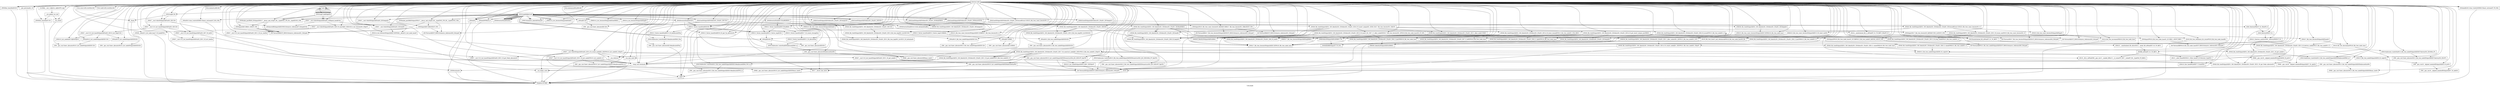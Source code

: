 digraph "Call graph" {
	label="Call graph";

	Node0x2290030 [shape=record,label="{external node}"];
	Node0x2290030 -> Node0x22fd900;
	Node0x2290030 -> Node0x2276fb0;
	Node0x2290030 -> Node0x2276fb0;
	Node0x2290030 -> Node0x226bee0;
	Node0x2290030 -> Node0x2276ee0;
	Node0x2290030 -> Node0x2277960;
	Node0x2290030 -> Node0x2278030;
	Node0x2290030 -> Node0x227a320;
	Node0x2290030 -> Node0x2284870;
	Node0x2290030 -> Node0x2284d70;
	Node0x2290030 -> Node0x2278410;
	Node0x2290030 -> Node0x22787f0;
	Node0x2290030 -> Node0x2285390;
	Node0x2290030 -> Node0x2289d00;
	Node0x2290030 -> Node0x2289d00;
	Node0x2290030 -> Node0x22aae30;
	Node0x2290030 -> Node0x2288740;
	Node0x2290030 -> Node0x2288e00;
	Node0x2290030 -> Node0x2285780;
	Node0x2290030 -> Node0x2287150;
	Node0x2290030 -> Node0x227eca0;
	Node0x2290030 -> Node0x228b2a0;
	Node0x2290030 -> Node0x22a9700;
	Node0x2290030 -> Node0x228bdf0;
	Node0x2290030 -> Node0x228e4e0;
	Node0x2290030 -> Node0x228d9d0;
	Node0x2290030 -> Node0x228b960;
	Node0x2290030 -> Node0x2278cf0;
	Node0x2290030 -> Node0x2278570;
	Node0x2290030 -> Node0x228fe60;
	Node0x2290030 -> Node0x2280730;
	Node0x2290030 -> Node0x2291310;
	Node0x2290030 -> Node0x2293aa0;
	Node0x2290030 -> Node0x2293110;
	Node0x2290030 -> Node0x22f4a20;
	Node0x2290030 -> Node0x22943c0;
	Node0x2290030 -> Node0x2295a00;
	Node0x2290030 -> Node0x22964a0;
	Node0x2290030 -> Node0x2296610;
	Node0x2290030 -> Node0x2297200;
	Node0x2290030 -> Node0x2297be0;
	Node0x2290030 -> Node0x229b8e0;
	Node0x2290030 -> Node0x2299bc0;
	Node0x2290030 -> Node0x229f240;
	Node0x2290030 -> Node0x22a0010;
	Node0x2290030 -> Node0x229f060;
	Node0x2290030 -> Node0x229bff0;
	Node0x2290030 -> Node0x22a36e0;
	Node0x2290030 -> Node0x229ab60;
	Node0x2290030 -> Node0x22c3790;
	Node0x2290030 -> Node0x225fcf0;
	Node0x2290030 -> Node0x2291230;
	Node0x2290030 -> Node0x2292510;
	Node0x2290030 -> Node0x2278ab0;
	Node0x2290030 -> Node0x2279600;
	Node0x2290030 -> Node0x2279050;
	Node0x2290030 -> Node0x2291d90;
	Node0x2290030 -> Node0x227c400;
	Node0x2290030 -> Node0x227c7f0;
	Node0x2290030 -> Node0x227d540;
	Node0x2290030 -> Node0x229e290;
	Node0x2290030 -> Node0x225fd70;
	Node0x2290030 -> Node0x227ed80;
	Node0x2290030 -> Node0x227f5f0;
	Node0x2290030 -> Node0x227fb80;
	Node0x2290030 -> Node0x227ff90;
	Node0x2290030 -> Node0x22a5ae0;
	Node0x2290030 -> Node0x229d870;
	Node0x2290030 -> Node0x2281c50;
	Node0x2290030 -> Node0x2282ef0;
	Node0x2290030 -> Node0x2283710;
	Node0x2290030 -> Node0x22832a0;
	Node0x2290030 -> Node0x2283b10;
	Node0x2290030 -> Node0x22b9160;
	Node0x2290030 -> Node0x22b9160;
	Node0x2290030 -> Node0x22a7380;
	Node0x2290030 -> Node0x2284100;
	Node0x2290030 -> Node0x22a4eb0;
	Node0x2290030 -> Node0x22bdee0;
	Node0x2290030 -> Node0x22bea70;
	Node0x2290030 -> Node0x22c1e00;
	Node0x2290030 -> Node0x22c14a0;
	Node0x2290030 -> Node0x22c29a0;
	Node0x2290030 -> Node0x22c9280;
	Node0x2290030 -> Node0x22a5e10;
	Node0x2290030 -> Node0x22a7ce0;
	Node0x2290030 -> Node0x2293670;
	Node0x2290030 -> Node0x22a85d0;
	Node0x2290030 -> Node0x22cbe10;
	Node0x2290030 -> Node0x22c4b30;
	Node0x2290030 -> Node0x22c4110;
	Node0x2290030 -> Node0x22cf7f0;
	Node0x2290030 -> Node0x22d2e60;
	Node0x2290030 -> Node0x22c8080;
	Node0x2290030 -> Node0x22d3720;
	Node0x2290030 -> Node0x22c9cb0;
	Node0x2290030 -> Node0x22d4fe0;
	Node0x2290030 -> Node0x22ac2c0;
	Node0x2290030 -> Node0x22e8a60;
	Node0x2290030 -> Node0x22ba720;
	Node0x2290030 -> Node0x22ca500;
	Node0x2290030 -> Node0x22cb070;
	Node0x2290030 -> Node0x22ccb70;
	Node0x2290030 -> Node0x22ce130;
	Node0x2290030 -> Node0x22cd320;
	Node0x2290030 -> Node0x22cd6b0;
	Node0x2290030 -> Node0x22c51f0;
	Node0x2290030 -> Node0x22cefc0;
	Node0x2290030 -> Node0x22d97c0;
	Node0x2290030 -> Node0x22ad220;
	Node0x2290030 -> Node0x22ac810;
	Node0x2290030 -> Node0x22d8780;
	Node0x2290030 -> Node0x22d5df0;
	Node0x2290030 -> Node0x22d5f30;
	Node0x2290030 -> Node0x22db610;
	Node0x2290030 -> Node0x22e0880;
	Node0x2290030 -> Node0x22e0cd0;
	Node0x2290030 -> Node0x22e2f10;
	Node0x2290030 -> Node0x22e5430;
	Node0x2290030 -> Node0x22e6650;
	Node0x2290030 -> Node0x22e5dc0;
	Node0x2290030 -> Node0x22e7130;
	Node0x2290030 -> Node0x22e7bc0;
	Node0x2290030 -> Node0x22eab10;
	Node0x2290030 -> Node0x22e9750;
	Node0x2290030 -> Node0x22ebd10;
	Node0x2290030 -> Node0x22ecc10;
	Node0x2290030 -> Node0x22ec6a0;
	Node0x2290030 -> Node0x22ecea0;
	Node0x2290030 -> Node0x22efb60;
	Node0x2290030 -> Node0x22f2520;
	Node0x2290030 -> Node0x22f12b0;
	Node0x2290030 -> Node0x22b73d0;
	Node0x2290030 -> Node0x22f8720;
	Node0x2290030 -> Node0x22f7750;
	Node0x2290030 -> Node0x22f2b20;
	Node0x2290030 -> Node0x22f3960;
	Node0x2290030 -> Node0x22f4c20;
	Node0x2290030 -> Node0x22f5b40;
	Node0x2290030 -> Node0x22edad0;
	Node0x2290030 -> Node0x22ef170;
	Node0x2290030 -> Node0x22e3080;
	Node0x2290030 -> Node0x22db6c0;
	Node0x2290030 -> Node0x2278e10;
	Node0x2290030 -> Node0x22f5020;
	Node0x2290030 -> Node0x22b2a40;
	Node0x2290030 -> Node0x2273450;
	Node0x2290030 -> Node0x2277310;
	Node0x2290030 -> Node0x22fa9b0;
	Node0x2290030 -> Node0x22ff7d0;
	Node0x2290030 -> Node0x22ff800;
	Node0x2290030 -> Node0x227a560;
	Node0x2290030 -> Node0x2286790;
	Node0x2290030 -> Node0x227e270;
	Node0x2290030 -> Node0x22907b0;
	Node0x2290030 -> Node0x2285fa0;
	Node0x2290030 -> Node0x22ef880;
	Node0x2290030 -> Node0x22f0160;
	Node0x2290030 -> Node0x22ac920;
	Node0x2290030 -> Node0x22b61a0;
	Node0x2290030 -> Node0x22e1f90;
	Node0x2290030 -> Node0x22ada70;
	Node0x2290030 -> Node0x22ae7f0;
	Node0x2290030 -> Node0x22af6b0;
	Node0x2290030 -> Node0x22b10c0;
	Node0x2290030 -> Node0x228a070;
	Node0x2290030 -> Node0x22b37b0;
	Node0x2290030 -> Node0x228b400;
	Node0x2290030 -> Node0x2295720;
	Node0x2290030 -> Node0x22d77d0;
	Node0x2290030 -> Node0x22951c0;
	Node0x2290030 -> Node0x229a8f0;
	Node0x2290030 -> Node0x229ce40;
	Node0x2290030 -> Node0x229c550;
	Node0x2290030 -> Node0x229e140;
	Node0x2290030 -> Node0x22b3120;
	Node0x2290030 -> Node0x22b6980;
	Node0x2290030 -> Node0x22e8ec0;
	Node0x2290030 -> Node0x22a4b30;
	Node0x2290030 -> Node0x22bb840;
	Node0x2290030 -> Node0x22e9230;
	Node0x2290030 -> Node0x22d8870;
	Node0x2290030 -> Node0x22baa40;
	Node0x2290030 -> Node0x22e8580;
	Node0x2290030 -> Node0x22ea8f0;
	Node0x2290030 -> Node0x22ae220;
	Node0x22f4a20 [shape=record,label="{_ZNSt8__detail15_List_node_base7_M_hookEPS0_}"];
	Node0x22f4a20 -> Node0x2297980;
	Node0x22ae220 [shape=record,label="{_GLOBAL__sub_I_dijkstra_adjlistSTL.cpp}"];
	Node0x22ae220 -> Node0x228f930;
	Node0x228f930 [shape=record,label="{__cxx_global_var_init}"];
	Node0x228f930 -> Node0x22fd900;
	Node0x228f930 -> Node0x226bee0;
	Node0x22fd900 [shape=record,label="{_ZNSt8ios_base4InitC1Ev}"];
	Node0x22fd900 -> Node0x2297980;
	Node0x2276fb0 [shape=record,label="{_ZNSt8ios_base4InitD1Ev}"];
	Node0x2276fb0 -> Node0x2297980;
	Node0x226bee0 [shape=record,label="{__cxa_atexit}"];
	Node0x226bee0 -> Node0x2297980;
	Node0x2276ee0 [shape=record,label="{main}"];
	Node0x2276ee0 -> Node0x2277960;
	Node0x2276ee0 -> Node0x2278030;
	Node0x2276ee0 -> Node0x2278030;
	Node0x2276ee0 -> Node0x2278030;
	Node0x2276ee0 -> Node0x2278030;
	Node0x2276ee0 -> Node0x2278030;
	Node0x2276ee0 -> Node0x2278030;
	Node0x2276ee0 -> Node0x2278030;
	Node0x2276ee0 -> Node0x2278030;
	Node0x2276ee0 -> Node0x2278030;
	Node0x2276ee0 -> Node0x2278030;
	Node0x2276ee0 -> Node0x2278030;
	Node0x2276ee0 -> Node0x2278030;
	Node0x2276ee0 -> Node0x2278030;
	Node0x2276ee0 -> Node0x2278030;
	Node0x2276ee0 -> Node0x227a320;
	Node0x2277960 [shape=record,label="{_ZN5GraphC2Ei}"];
	Node0x2277960 -> Node0x2278410;
	Node0x2277960 -> Node0x22787f0;
	Node0x2278030 [shape=record,label="{_ZN5Graph7addEdgeEiii}"];
	Node0x2278030 -> Node0x2278570;
	Node0x2278030 -> Node0x2278cf0;
	Node0x2278030 -> Node0x2278570;
	Node0x2278030 -> Node0x2278cf0;
	Node0x227a320 [shape=record,label="{_ZN5Graph8dijkstraEi}"];
	Node0x227a320 -> Node0x2278ab0;
	Node0x227a320 -> Node0x2279600;
	Node0x227a320 -> Node0x2279050;
	Node0x227a320 -> Node0x2291d90;
	Node0x227a320 -> Node0x227c400;
	Node0x227a320 -> Node0x227c7f0;
	Node0x227a320 -> Node0x229e290;
	Node0x227a320 -> Node0x227d540;
	Node0x227a320 -> Node0x225fd70;
	Node0x227a320 -> Node0x227ed80;
	Node0x227a320 -> Node0x227f5f0;
	Node0x227a320 -> Node0x227ed80;
	Node0x227a320 -> Node0x227fb80;
	Node0x227a320 -> Node0x227ff90;
	Node0x227a320 -> Node0x2280730;
	Node0x227a320 -> Node0x22a5ae0;
	Node0x227a320 -> Node0x229d870;
	Node0x227a320 -> Node0x229d870;
	Node0x227a320 -> Node0x227c7f0;
	Node0x227a320 -> Node0x227c7f0;
	Node0x227a320 -> Node0x227c7f0;
	Node0x227a320 -> Node0x2279600;
	Node0x227a320 -> Node0x227c7f0;
	Node0x227a320 -> Node0x2278570;
	Node0x227a320 -> Node0x2281c50;
	Node0x227a320 -> Node0x227fb80;
	Node0x227a320 -> Node0x227c400;
	Node0x227a320 -> Node0x22a7380;
	Node0x227a320 -> Node0x227c7f0;
	Node0x227a320 -> Node0x227c7f0;
	Node0x227a320 -> Node0x227c7f0;
	Node0x227a320 -> Node0x2278570;
	Node0x227a320 -> Node0x227d540;
	Node0x227a320 -> Node0x2282ef0;
	Node0x227a320 -> Node0x22832a0;
	Node0x227a320 -> Node0x2283710;
	Node0x227a320 -> Node0x227c7f0;
	Node0x227a320 -> Node0x22832a0;
	Node0x227a320 -> Node0x2283b10;
	Node0x227a320 -> Node0x22a7380;
	Node0x227a320 -> Node0x2284100;
	Node0x227a320 -> Node0x2284100;
	Node0x2284870 [shape=record,label="{llvm.umul.with.overflow.i64}"];
	Node0x2284d70 [shape=record,label="{llvm.uadd.with.overflow.i64}"];
	Node0x2278410 [shape=record,label="{_Znam}"];
	Node0x2278410 -> Node0x2297980;
	Node0x22787f0 [shape=record,label="{_ZNSt7__cxx114listISt4pairIiiESaIS2_EEC2Ev}"];
	Node0x22787f0 -> Node0x2285390;
	Node0x22787f0 -> Node0x22aae30;
	Node0x2278570 [shape=record,label="{_ZSt9make_pairIRiS0_ESt4pairINSt17__decay_and_stripIT_E6__typeENS2_IT0_E6__typeEEOS3_OS6_}"];
	Node0x2278570 -> Node0x2291230;
	Node0x2278570 -> Node0x2291230;
	Node0x2278570 -> Node0x2292510;
	Node0x2278cf0 [shape=record,label="{_ZNSt7__cxx114listISt4pairIiiESaIS2_EE9push_backEOS2_}"];
	Node0x2278cf0 -> Node0x2280730;
	Node0x2278cf0 -> Node0x2291310;
	Node0x2278cf0 -> Node0x228fe60;
	Node0x2289d00 [shape=record,label="{__gxx_personality_v0}"];
	Node0x2289d00 -> Node0x2297980;
	Node0x2291230 [shape=record,label="{_ZSt7forwardIRiEOT_RNSt16remove_referenceIS1_E4typeE}"];
	Node0x2292510 [shape=record,label="{_ZNSt4pairIiiEC2IRiS2_vEEOT_OT0_}"];
	Node0x2292510 -> Node0x2291230;
	Node0x2292510 -> Node0x2291230;
	Node0x2278ab0 [shape=record,label="{_ZNSt3setISt4pairIiiESt4lessIS1_ESaIS1_EEC2Ev}"];
	Node0x2278ab0 -> Node0x22a4eb0;
	Node0x2278ab0 -> Node0x22aae30;
	Node0x2279600 [shape=record,label="{_ZNSt14numeric_limitsIiE3maxEv}"];
	Node0x2279050 [shape=record,label="{_ZNSaIiEC2Ev}"];
	Node0x2279050 -> Node0x22a5e10;
	Node0x2291d90 [shape=record,label="{_ZNSt6vectorIiSaIiEEC2EmRKiRKS0_}"];
	Node0x2291d90 -> Node0x22a7ce0;
	Node0x2291d90 -> Node0x2293670;
	Node0x2291d90 -> Node0x22a85d0;
	Node0x2287150 [shape=record,label="{_ZNSt7__cxx1110_List_baseISt4pairIiiESaIS2_EE7_M_initEv}"];
	Node0x2287150 -> Node0x228b960;
	Node0x2287150 -> Node0x22aae30;
	Node0x227c400 [shape=record,label="{_ZNSaIiED2Ev}"];
	Node0x227c400 -> Node0x22ac2c0;
	Node0x227c7f0 [shape=record,label="{_ZNSt6vectorIiSaIiEEixEm}"];
	Node0x229e290 [shape=record,label="{_ZSt9make_pairIiRiESt4pairINSt17__decay_and_stripIT_E6__typeENS2_IT0_E6__typeEEOS3_OS6_}"];
	Node0x229e290 -> Node0x22ada70;
	Node0x229e290 -> Node0x2291230;
	Node0x229e290 -> Node0x22ae7f0;
	Node0x227d540 [shape=record,label="{_ZNSt3setISt4pairIiiESt4lessIS1_ESaIS1_EE6insertEOS1_}"];
	Node0x227d540 -> Node0x2291310;
	Node0x227d540 -> Node0x22ad220;
	Node0x227d540 -> Node0x22ac810;
	Node0x225fd70 [shape=record,label="{_ZNKSt3setISt4pairIiiESt4lessIS1_ESaIS1_EE5emptyEv}"];
	Node0x225fd70 -> Node0x22af6b0;
	Node0x227ed80 [shape=record,label="{_ZNKSt3setISt4pairIiiESt4lessIS1_ESaIS1_EE5beginEv}"];
	Node0x227ed80 -> Node0x22b10c0;
	Node0x227f5f0 [shape=record,label="{_ZNKSt23_Rb_tree_const_iteratorISt4pairIiiEEdeEv}"];
	Node0x227f5f0 -> Node0x22b73d0;
	Node0x227f5f0 -> Node0x22aae30;
	Node0x22a36e0 [shape=record,label="{llvm.memcpy.p0i8.p0i8.i64}"];
	Node0x227fb80 [shape=record,label="{_ZNSt3setISt4pairIiiESt4lessIS1_ESaIS1_EE5eraseB5cxx11ESt23_Rb_tree_const_iteratorIS1_E}"];
	Node0x227fb80 -> Node0x22b37b0;
	Node0x227fb80 -> Node0x22b61a0;
	Node0x227ff90 [shape=record,label="{_ZNSt7__cxx114listISt4pairIiiESaIS2_EE5beginEv}"];
	Node0x227ff90 -> Node0x225fcf0;
	Node0x2280730 [shape=record,label="{_ZNSt7__cxx114listISt4pairIiiESaIS2_EE3endEv}"];
	Node0x2280730 -> Node0x225fcf0;
	Node0x22a5ae0 [shape=record,label="{_ZNKSt14_List_iteratorISt4pairIiiEEneERKS2_}"];
	Node0x229d870 [shape=record,label="{_ZNKSt14_List_iteratorISt4pairIiiEEdeEv}"];
	Node0x2281c50 [shape=record,label="{_ZNSt3setISt4pairIiiESt4lessIS1_ESaIS1_EE4findERKS1_}"];
	Node0x2281c50 -> Node0x22b6980;
	Node0x2281c50 -> Node0x22b61a0;
	Node0x22a7380 [shape=record,label="{_ZNSt6vectorIiSaIiEED2Ev}"];
	Node0x22a7380 -> Node0x22ba720;
	Node0x22a7380 -> Node0x22bb840;
	Node0x22a7380 -> Node0x22a85d0;
	Node0x22a7380 -> Node0x22a85d0;
	Node0x22a7380 -> Node0x22aae30;
	Node0x2285390 [shape=record,label="{_ZNSt7__cxx1110_List_baseISt4pairIiiESaIS2_EEC2Ev}"];
	Node0x2285390 -> Node0x2285780;
	Node0x2285390 -> Node0x2287150;
	Node0x2282ef0 [shape=record,label="{_ZNSt14_List_iteratorISt4pairIiiEEppEv}"];
	Node0x22832a0 [shape=record,label="{_ZNSolsEi}"];
	Node0x22832a0 -> Node0x2297980;
	Node0x2283710 [shape=record,label="{_ZStlsISt11char_traitsIcEERSt13basic_ostreamIcT_ES5_PKc}"];
	Node0x2283710 -> Node0x2297980;
	Node0x22b9160 [shape=record,label="{_ZSt4endlIcSt11char_traitsIcEERSt13basic_ostreamIT_T0_ES6_}"];
	Node0x22b9160 -> Node0x2297980;
	Node0x2283b10 [shape=record,label="{_ZNSolsEPFRSoS_E}"];
	Node0x2283b10 -> Node0x2297980;
	Node0x2284100 [shape=record,label="{_ZNSt3setISt4pairIiiESt4lessIS1_ESaIS1_EED2Ev}"];
	Node0x2284100 -> Node0x22baa40;
	Node0x22aae30 [shape=record,label="{__clang_call_terminate}"];
	Node0x22aae30 -> Node0x2288740;
	Node0x22aae30 -> Node0x2288e00;
	Node0x2285780 [shape=record,label="{_ZNSt7__cxx1110_List_baseISt4pairIiiESaIS2_EE10_List_implC2Ev}"];
	Node0x2285780 -> Node0x227eca0;
	Node0x2285780 -> Node0x228b2a0;
	Node0x2285780 -> Node0x22a9700;
	Node0x2288740 [shape=record,label="{__cxa_begin_catch}"];
	Node0x2288740 -> Node0x2297980;
	Node0x2288e00 [shape=record,label="{_ZSt9terminatev}"];
	Node0x2288e00 -> Node0x2297980;
	Node0x227eca0 [shape=record,label="{_ZNSaISt10_List_nodeISt4pairIiiEEEC2Ev}"];
	Node0x227eca0 -> Node0x228bdf0;
	Node0x228b2a0 [shape=record,label="{_ZNSt10_List_nodeImEC2IJEEEDpOT_}"];
	Node0x22a9700 [shape=record,label="{_ZNSaISt10_List_nodeISt4pairIiiEEED2Ev}"];
	Node0x22a9700 -> Node0x228d9d0;
	Node0x228b960 [shape=record,label="{_ZNSt7__cxx1110_List_baseISt4pairIiiESaIS2_EE11_M_set_sizeEm}"];
	Node0x228bdf0 [shape=record,label="{_ZN9__gnu_cxx13new_allocatorISt10_List_nodeISt4pairIiiEEEC2Ev}"];
	Node0x228e4e0 [shape=record,label="{llvm.memset.p0i8.i64}"];
	Node0x228d9d0 [shape=record,label="{_ZN9__gnu_cxx13new_allocatorISt10_List_nodeISt4pairIiiEEED2Ev}"];
	Node0x2291310 [shape=record,label="{_ZSt4moveIRSt4pairIiiEEONSt16remove_referenceIT_E4typeEOS4_}"];
	Node0x228fe60 [shape=record,label="{_ZNSt7__cxx114listISt4pairIiiESaIS2_EE9_M_insertIJS2_EEEvSt14_List_iteratorIS2_EDpOT_}"];
	Node0x228fe60 -> Node0x2293110;
	Node0x228fe60 -> Node0x2293aa0;
	Node0x228fe60 -> Node0x22f4a20;
	Node0x228fe60 -> Node0x22943c0;
	Node0x22efb60 [shape=record,label="{_ZStltIiiEbRKSt4pairIT_T0_ES5_}"];
	Node0x22f12b0 [shape=record,label="{_ZNSt8_Rb_treeISt4pairIiiES1_St9_IdentityIS1_ESt4lessIS1_ESaIS1_EE8_S_valueEPKSt13_Rb_tree_nodeIS1_E}"];
	Node0x22f12b0 -> Node0x22b73d0;
	Node0x22f2520 [shape=record,label="{_ZNKSt9_IdentityISt4pairIiiEEclERKS1_}"];
	Node0x22bb840 [shape=record,label="{_ZSt8_DestroyIPiiEvT_S1_RSaIT0_E}"];
	Node0x22bb840 -> Node0x22e9230;
	Node0x2293110 [shape=record,label="{_ZSt7forwardISt4pairIiiEEOT_RNSt16remove_referenceIS2_E4typeE}"];
	Node0x2293aa0 [shape=record,label="{_ZNSt7__cxx114listISt4pairIiiESaIS2_EE14_M_create_nodeIJS2_EEEPSt10_List_nodeIS2_EDpOT_}"];
	Node0x2293aa0 -> Node0x2295a00;
	Node0x2293aa0 -> Node0x22964a0;
	Node0x2293aa0 -> Node0x2293110;
	Node0x2293aa0 -> Node0x2296610;
	Node0x2293aa0 -> Node0x2288740;
	Node0x2293aa0 -> Node0x2297200;
	Node0x2293aa0 -> Node0x2297be0;
	Node0x2293aa0 -> Node0x229b8e0;
	Node0x2293aa0 -> Node0x22aae30;
	Node0x22ac920 [shape=record,label="{_ZSt7forwardIRSt17_Rb_tree_iteratorISt4pairIiiEEEOT_RNSt16remove_referenceIS5_E4typeE}"];
	Node0x22943c0 [shape=record,label="{_ZNSt7__cxx1110_List_baseISt4pairIiiESaIS2_EE11_M_inc_sizeEm}"];
	Node0x225fcf0 [shape=record,label="{_ZNSt14_List_iteratorISt4pairIiiEEC2EPNSt8__detail15_List_node_baseE}"];
	Node0x2295a00 [shape=record,label="{_ZNSt7__cxx1110_List_baseISt4pairIiiESaIS2_EE11_M_get_nodeEv}"];
	Node0x2295a00 -> Node0x2299bc0;
	Node0x22964a0 [shape=record,label="{_ZNSt7__cxx1110_List_baseISt4pairIiiESaIS2_EE21_M_get_Node_allocatorEv}"];
	Node0x2296610 [shape=record,label="{_ZN9__gnu_cxx13new_allocatorISt10_List_nodeISt4pairIiiEEE9constructIS4_JS3_EEEvPT_DpOT0_}"];
	Node0x2296610 -> Node0x2293110;
	Node0x2296610 -> Node0x229bff0;
	Node0x2297200 [shape=record,label="{_ZNSt7__cxx1110_List_baseISt4pairIiiESaIS2_EE11_M_put_nodeEPSt10_List_nodeIS2_E}"];
	Node0x2297200 -> Node0x229ab60;
	Node0x2297200 -> Node0x22aae30;
	Node0x2297be0 [shape=record,label="{__cxa_rethrow}"];
	Node0x2297be0 -> Node0x2297980;
	Node0x229b8e0 [shape=record,label="{__cxa_end_catch}"];
	Node0x229b8e0 -> Node0x2297980;
	Node0x2299bc0 [shape=record,label="{_ZN9__gnu_cxx13new_allocatorISt10_List_nodeISt4pairIiiEEE8allocateEmPKv}"];
	Node0x2299bc0 -> Node0x229f240;
	Node0x2299bc0 -> Node0x22a0010;
	Node0x2299bc0 -> Node0x229f060;
	Node0x229bff0 [shape=record,label="{_ZNSt10_List_nodeISt4pairIiiEEC2IJS1_EEEDpOT_}"];
	Node0x229bff0 -> Node0x2293110;
	Node0x229ab60 [shape=record,label="{_ZN9__gnu_cxx13new_allocatorISt10_List_nodeISt4pairIiiEEE10deallocateEPS4_m}"];
	Node0x229ab60 -> Node0x22c3790;
	Node0x229f240 [shape=record,label="{_ZNK9__gnu_cxx13new_allocatorISt10_List_nodeISt4pairIiiEEE8max_sizeEv}"];
	Node0x22a0010 [shape=record,label="{_ZSt17__throw_bad_allocv}"];
	Node0x22a0010 -> Node0x2297980;
	Node0x229f060 [shape=record,label="{_Znwm}"];
	Node0x229f060 -> Node0x2297980;
	Node0x22c3790 [shape=record,label="{_ZdlPv}"];
	Node0x22c3790 -> Node0x2297980;
	Node0x22a4eb0 [shape=record,label="{_ZNSt8_Rb_treeISt4pairIiiES1_St9_IdentityIS1_ESt4lessIS1_ESaIS1_EEC2Ev}"];
	Node0x22a4eb0 -> Node0x22bdee0;
	Node0x22a5e10 [shape=record,label="{_ZN9__gnu_cxx13new_allocatorIiEC2Ev}"];
	Node0x22a7ce0 [shape=record,label="{_ZNSt12_Vector_baseIiSaIiEEC2EmRKS0_}"];
	Node0x22a7ce0 -> Node0x22cbe10;
	Node0x22a7ce0 -> Node0x22c4b30;
	Node0x22a7ce0 -> Node0x22c4110;
	Node0x2293670 [shape=record,label="{_ZNSt6vectorIiSaIiEE18_M_fill_initializeEmRKi}"];
	Node0x2293670 -> Node0x22ba720;
	Node0x2293670 -> Node0x22e8a60;
	Node0x22a85d0 [shape=record,label="{_ZNSt12_Vector_baseIiSaIiEED2Ev}"];
	Node0x22a85d0 -> Node0x22c51f0;
	Node0x22a85d0 -> Node0x22c4110;
	Node0x22a85d0 -> Node0x22c4110;
	Node0x22a85d0 -> Node0x22aae30;
	Node0x22ac2c0 [shape=record,label="{_ZN9__gnu_cxx13new_allocatorIiED2Ev}"];
	Node0x22ad220 [shape=record,label="{_ZNSt8_Rb_treeISt4pairIiiES1_St9_IdentityIS1_ESt4lessIS1_ESaIS1_EE16_M_insert_uniqueIS1_EES0_ISt17_Rb_tree_iteratorIS1_EbEOT_}"];
	Node0x22ad220 -> Node0x22d5df0;
	Node0x22ad220 -> Node0x22d8780;
	Node0x22ad220 -> Node0x22d5f30;
	Node0x22ad220 -> Node0x2293110;
	Node0x22ad220 -> Node0x22db610;
	Node0x22ad220 -> Node0x22e0880;
	Node0x22ad220 -> Node0x22e0cd0;
	Node0x22ad220 -> Node0x22e0880;
	Node0x22ac810 [shape=record,label="{_ZNSt4pairISt23_Rb_tree_const_iteratorIS_IiiEEbEC2IRSt17_Rb_tree_iteratorIS1_ERbvEEOT_OT0_}"];
	Node0x22ac810 -> Node0x22ac920;
	Node0x22ac810 -> Node0x22b61a0;
	Node0x22ac810 -> Node0x22e1f90;
	Node0x22ada70 [shape=record,label="{_ZSt7forwardIiEOT_RNSt16remove_referenceIS0_E4typeE}"];
	Node0x22ae7f0 [shape=record,label="{_ZNSt4pairIiiEC2IiRivEEOT_OT0_}"];
	Node0x22ae7f0 -> Node0x22ada70;
	Node0x22ae7f0 -> Node0x2291230;
	Node0x22af6b0 [shape=record,label="{_ZNKSt8_Rb_treeISt4pairIiiES1_St9_IdentityIS1_ESt4lessIS1_ESaIS1_EE5emptyEv}"];
	Node0x22b10c0 [shape=record,label="{_ZNKSt8_Rb_treeISt4pairIiiES1_St9_IdentityIS1_ESt4lessIS1_ESaIS1_EE5beginEv}"];
	Node0x22b10c0 -> Node0x228a070;
	Node0x22b73d0 [shape=record,label="{_ZNKSt13_Rb_tree_nodeISt4pairIiiEE9_M_valptrEv}"];
	Node0x22b73d0 -> Node0x22f8720;
	Node0x22b37b0 [shape=record,label="{_ZNSt8_Rb_treeISt4pairIiiES1_St9_IdentityIS1_ESt4lessIS1_ESaIS1_EE5eraseB5cxx11ESt23_Rb_tree_const_iteratorIS1_E}"];
	Node0x22b37b0 -> Node0x228b400;
	Node0x22b37b0 -> Node0x2295720;
	Node0x22b37b0 -> Node0x22d77d0;
	Node0x22b61a0 [shape=record,label="{_ZNSt23_Rb_tree_const_iteratorISt4pairIiiEEC2ERKSt17_Rb_tree_iteratorIS1_E}"];
	Node0x22b6980 [shape=record,label="{_ZNSt8_Rb_treeISt4pairIiiES1_St9_IdentityIS1_ESt4lessIS1_ESaIS1_EE4findERKS1_}"];
	Node0x22b6980 -> Node0x22e2f10;
	Node0x22b6980 -> Node0x22e5430;
	Node0x22b6980 -> Node0x22e8ec0;
	Node0x22b6980 -> Node0x22a4b30;
	Node0x22b6980 -> Node0x22eab10;
	Node0x22b6980 -> Node0x22ec6a0;
	Node0x22b6980 -> Node0x22e6650;
	Node0x22b6980 -> Node0x22a4b30;
	Node0x22ba720 [shape=record,label="{_ZNSt12_Vector_baseIiSaIiEE19_M_get_Tp_allocatorEv}"];
	Node0x22ff7d0 [shape=record,label="{_ZNSt13_Rb_tree_nodeISt4pairIiiEE9_M_valptrEv}"];
	Node0x22ff7d0 -> Node0x2286790;
	Node0x22fa9b0 [shape=record,label="{_ZNSt16allocator_traitsISaISt13_Rb_tree_nodeISt4pairIiiEEEE9constructIS2_JS2_EEEvRS4_PT_DpOT0_}"];
	Node0x22fa9b0 -> Node0x2293110;
	Node0x22fa9b0 -> Node0x227a560;
	Node0x22ff800 [shape=record,label="{_ZNSt8_Rb_treeISt4pairIiiES1_St9_IdentityIS1_ESt4lessIS1_ESaIS1_EE11_M_put_nodeEPSt13_Rb_tree_nodeIS1_E}"];
	Node0x22ff800 -> Node0x22b2a40;
	Node0x22ff800 -> Node0x22907b0;
	Node0x22ff800 -> Node0x22aae30;
	Node0x22baa40 [shape=record,label="{_ZNSt8_Rb_treeISt4pairIiiES1_St9_IdentityIS1_ESt4lessIS1_ESaIS1_EED2Ev}"];
	Node0x22baa40 -> Node0x22e2f10;
	Node0x22baa40 -> Node0x22e8580;
	Node0x22baa40 -> Node0x22ea8f0;
	Node0x22baa40 -> Node0x22ea8f0;
	Node0x22baa40 -> Node0x22aae30;
	Node0x22bdee0 [shape=record,label="{_ZNSt8_Rb_treeISt4pairIiiES1_St9_IdentityIS1_ESt4lessIS1_ESaIS1_EE13_Rb_tree_implIS5_Lb1EEC2Ev}"];
	Node0x22bdee0 -> Node0x22bea70;
	Node0x22bdee0 -> Node0x22c1e00;
	Node0x22bdee0 -> Node0x22c14a0;
	Node0x22bea70 [shape=record,label="{_ZNSaISt13_Rb_tree_nodeISt4pairIiiEEEC2Ev}"];
	Node0x22bea70 -> Node0x22c29a0;
	Node0x22c1e00 [shape=record,label="{_ZNSt8_Rb_treeISt4pairIiiES1_St9_IdentityIS1_ESt4lessIS1_ESaIS1_EE13_Rb_tree_implIS5_Lb1EE13_M_initializeEv}"];
	Node0x22c14a0 [shape=record,label="{_ZNSaISt13_Rb_tree_nodeISt4pairIiiEEED2Ev}"];
	Node0x22c14a0 -> Node0x22c9280;
	Node0x22c29a0 [shape=record,label="{_ZN9__gnu_cxx13new_allocatorISt13_Rb_tree_nodeISt4pairIiiEEEC2Ev}"];
	Node0x22c9280 [shape=record,label="{_ZN9__gnu_cxx13new_allocatorISt13_Rb_tree_nodeISt4pairIiiEEED2Ev}"];
	Node0x22cbe10 [shape=record,label="{_ZNSt12_Vector_baseIiSaIiEE12_Vector_implC2ERKS0_}"];
	Node0x22cbe10 -> Node0x22cf7f0;
	Node0x22c4b30 [shape=record,label="{_ZNSt12_Vector_baseIiSaIiEE17_M_create_storageEm}"];
	Node0x22c4b30 -> Node0x22c8080;
	Node0x22c4110 [shape=record,label="{_ZNSt12_Vector_baseIiSaIiEE12_Vector_implD2Ev}"];
	Node0x22c4110 -> Node0x227c400;
	Node0x22e8a60 [shape=record,label="{_ZSt24__uninitialized_fill_n_aIPimiiET_S1_T0_RKT1_RSaIT2_E}"];
	Node0x22e8a60 -> Node0x22ca500;
	Node0x22c51f0 [shape=record,label="{_ZNSt12_Vector_baseIiSaIiEE13_M_deallocateEPim}"];
	Node0x22c51f0 -> Node0x22cefc0;
	Node0x22cf7f0 [shape=record,label="{_ZNSaIiEC2ERKS_}"];
	Node0x22cf7f0 -> Node0x22d2e60;
	Node0x22c8080 [shape=record,label="{_ZNSt12_Vector_baseIiSaIiEE11_M_allocateEm}"];
	Node0x22c8080 -> Node0x22d3720;
	Node0x22d2e60 [shape=record,label="{_ZN9__gnu_cxx13new_allocatorIiEC2ERKS1_}"];
	Node0x22d3720 [shape=record,label="{_ZNSt16allocator_traitsISaIiEE8allocateERS0_m}"];
	Node0x22d3720 -> Node0x22c9cb0;
	Node0x22c9cb0 [shape=record,label="{_ZN9__gnu_cxx13new_allocatorIiE8allocateEmPKv}"];
	Node0x22c9cb0 -> Node0x22d4fe0;
	Node0x22c9cb0 -> Node0x22a0010;
	Node0x22c9cb0 -> Node0x229f060;
	Node0x22d4fe0 [shape=record,label="{_ZNK9__gnu_cxx13new_allocatorIiE8max_sizeEv}"];
	Node0x22ca500 [shape=record,label="{_ZSt20uninitialized_fill_nIPimiET_S1_T0_RKT1_}"];
	Node0x22ca500 -> Node0x22cb070;
	Node0x22cb070 [shape=record,label="{_ZNSt22__uninitialized_fill_nILb1EE15__uninit_fill_nIPimiEET_S3_T0_RKT1_}"];
	Node0x22cb070 -> Node0x22ccb70;
	Node0x22ccb70 [shape=record,label="{_ZSt6fill_nIPimiET_S1_T0_RKT1_}"];
	Node0x22ccb70 -> Node0x22cd320;
	Node0x22ccb70 -> Node0x22ce130;
	Node0x22cd320 [shape=record,label="{_ZSt12__niter_baseIPiENSt11_Niter_baseIT_E13iterator_typeES2_}"];
	Node0x22cd320 -> Node0x22cd6b0;
	Node0x22ce130 [shape=record,label="{_ZSt10__fill_n_aIPimiEN9__gnu_cxx11__enable_ifIXsr11__is_scalarIT1_EE7__valueET_E6__typeES4_T0_RKS3_}"];
	Node0x22cd6b0 [shape=record,label="{_ZNSt10_Iter_baseIPiLb0EE7_S_baseES0_}"];
	Node0x22cefc0 [shape=record,label="{_ZNSt16allocator_traitsISaIiEE10deallocateERS0_Pim}"];
	Node0x22cefc0 -> Node0x22d97c0;
	Node0x22d97c0 [shape=record,label="{_ZN9__gnu_cxx13new_allocatorIiE10deallocateEPim}"];
	Node0x22d97c0 -> Node0x22c3790;
	Node0x22d5df0 [shape=record,label="{_ZNKSt9_IdentityISt4pairIiiEEclERS1_}"];
	Node0x22d8780 [shape=record,label="{_ZNSt8_Rb_treeISt4pairIiiES1_St9_IdentityIS1_ESt4lessIS1_ESaIS1_EE24_M_get_insert_unique_posERKS1_}"];
	Node0x22d8780 -> Node0x22e2f10;
	Node0x22d8780 -> Node0x22e5430;
	Node0x22d8780 -> Node0x22e5dc0;
	Node0x22d8780 -> Node0x22e6650;
	Node0x22d8780 -> Node0x22e7130;
	Node0x22d8780 -> Node0x22e7bc0;
	Node0x22d8780 -> Node0x22e0cd0;
	Node0x22d8780 -> Node0x22e9750;
	Node0x22d8780 -> Node0x22eab10;
	Node0x22d8780 -> Node0x22ebd10;
	Node0x22d8780 -> Node0x22ecc10;
	Node0x22d8780 -> Node0x22ec6a0;
	Node0x22d8780 -> Node0x22e6650;
	Node0x22d8780 -> Node0x22ebd10;
	Node0x22d8780 -> Node0x22ecea0;
	Node0x22d5f30 [shape=record,label="{_ZNSt8_Rb_treeISt4pairIiiES1_St9_IdentityIS1_ESt4lessIS1_ESaIS1_EE11_Alloc_nodeC2ERS7_}"];
	Node0x22db610 [shape=record,label="{_ZNSt8_Rb_treeISt4pairIiiES1_St9_IdentityIS1_ESt4lessIS1_ESaIS1_EE10_M_insert_IS1_NS7_11_Alloc_nodeEEESt17_Rb_tree_iteratorIS1_EPSt18_Rb_tree_node_baseSD_OT_RT0_}"];
	Node0x22db610 -> Node0x22e5430;
	Node0x22db610 -> Node0x22d5df0;
	Node0x22db610 -> Node0x22ec6a0;
	Node0x22db610 -> Node0x22e6650;
	Node0x22db610 -> Node0x2293110;
	Node0x22db610 -> Node0x22edad0;
	Node0x22db610 -> Node0x22ef170;
	Node0x22db610 -> Node0x22e0cd0;
	Node0x22e0880 [shape=record,label="{_ZNSt4pairISt17_Rb_tree_iteratorIS_IiiEEbEC2IS2_bvEEOT_OT0_}"];
	Node0x22e0880 -> Node0x22ef880;
	Node0x22e0880 -> Node0x22f0160;
	Node0x22e0cd0 [shape=record,label="{_ZNSt17_Rb_tree_iteratorISt4pairIiiEEC2EPSt18_Rb_tree_node_base}"];
	Node0x22e1f90 [shape=record,label="{_ZSt7forwardIRbEOT_RNSt16remove_referenceIS1_E4typeE}"];
	Node0x22e2f10 [shape=record,label="{_ZNSt8_Rb_treeISt4pairIiiES1_St9_IdentityIS1_ESt4lessIS1_ESaIS1_EE8_M_beginEv}"];
	Node0x22e5430 [shape=record,label="{_ZNSt8_Rb_treeISt4pairIiiES1_St9_IdentityIS1_ESt4lessIS1_ESaIS1_EE6_M_endEv}"];
	Node0x22e5dc0 [shape=record,label="{_ZNSt8_Rb_treeISt4pairIiiES1_St9_IdentityIS1_ESt4lessIS1_ESaIS1_EE6_S_keyEPKSt13_Rb_tree_nodeIS1_E}"];
	Node0x22e5dc0 -> Node0x22f12b0;
	Node0x22e5dc0 -> Node0x22f2520;
	Node0x22e6650 [shape=record,label="{_ZNKSt4lessISt4pairIiiEEclERKS1_S4_}"];
	Node0x22e6650 -> Node0x22efb60;
	Node0x22e7130 [shape=record,label="{_ZNSt8_Rb_treeISt4pairIiiES1_St9_IdentityIS1_ESt4lessIS1_ESaIS1_EE7_S_leftEPSt18_Rb_tree_node_base}"];
	Node0x22e7bc0 [shape=record,label="{_ZNSt8_Rb_treeISt4pairIiiES1_St9_IdentityIS1_ESt4lessIS1_ESaIS1_EE8_S_rightEPSt18_Rb_tree_node_base}"];
	Node0x22e9750 [shape=record,label="{_ZNSt8_Rb_treeISt4pairIiiES1_St9_IdentityIS1_ESt4lessIS1_ESaIS1_EE5beginEv}"];
	Node0x22e9750 -> Node0x22e0cd0;
	Node0x22eab10 [shape=record,label="{_ZNKSt17_Rb_tree_iteratorISt4pairIiiEEeqERKS2_}"];
	Node0x22ebd10 [shape=record,label="{_ZNSt4pairIPSt18_Rb_tree_node_baseS1_EC2IRPSt13_Rb_tree_nodeIS_IiiEES8_vEEOT_OT0_}"];
	Node0x22ebd10 -> Node0x22f2b20;
	Node0x22ebd10 -> Node0x22f2b20;
	Node0x22ecc10 [shape=record,label="{_ZNSt17_Rb_tree_iteratorISt4pairIiiEEmmEv}"];
	Node0x22ecc10 -> Node0x22f3960;
	Node0x22ec6a0 [shape=record,label="{_ZNSt8_Rb_treeISt4pairIiiES1_St9_IdentityIS1_ESt4lessIS1_ESaIS1_EE6_S_keyEPKSt18_Rb_tree_node_base}"];
	Node0x22ec6a0 -> Node0x22f4c20;
	Node0x22ec6a0 -> Node0x22f2520;
	Node0x22ecea0 [shape=record,label="{_ZNSt4pairIPSt18_Rb_tree_node_baseS1_EC2IRS1_vEEOT_RKS1_}"];
	Node0x22ecea0 -> Node0x22f5b40;
	Node0x22edad0 [shape=record,label="{_ZNKSt8_Rb_treeISt4pairIiiES1_St9_IdentityIS1_ESt4lessIS1_ESaIS1_EE11_Alloc_nodeclIS1_EEPSt13_Rb_tree_nodeIS1_EOT_}"];
	Node0x22edad0 -> Node0x2293110;
	Node0x22edad0 -> Node0x22e3080;
	Node0x22ef170 [shape=record,label="{_ZSt29_Rb_tree_insert_and_rebalancebPSt18_Rb_tree_node_baseS0_RS_}"];
	Node0x22ef170 -> Node0x2297980;
	Node0x22ef880 [shape=record,label="{_ZSt7forwardISt17_Rb_tree_iteratorISt4pairIiiEEEOT_RNSt16remove_referenceIS4_E4typeE}"];
	Node0x22f0160 [shape=record,label="{_ZSt7forwardIbEOT_RNSt16remove_referenceIS0_E4typeE}"];
	Node0x22f2b20 [shape=record,label="{_ZSt7forwardIRPSt13_Rb_tree_nodeISt4pairIiiEEEOT_RNSt16remove_referenceIS6_E4typeE}"];
	Node0x22f3960 [shape=record,label="{_ZSt18_Rb_tree_decrementPSt18_Rb_tree_node_base}"];
	Node0x22f3960 -> Node0x2297980;
	Node0x22f4c20 [shape=record,label="{_ZNSt8_Rb_treeISt4pairIiiES1_St9_IdentityIS1_ESt4lessIS1_ESaIS1_EE8_S_valueEPKSt18_Rb_tree_node_base}"];
	Node0x22f4c20 -> Node0x22b73d0;
	Node0x22f5b40 [shape=record,label="{_ZSt7forwardIRPSt18_Rb_tree_node_baseEOT_RNSt16remove_referenceIS3_E4typeE}"];
	Node0x22f8720 [shape=record,label="{_ZNK9__gnu_cxx16__aligned_membufISt4pairIiiEE6_M_ptrEv}"];
	Node0x22f8720 -> Node0x22f7750;
	Node0x22f7750 [shape=record,label="{_ZNK9__gnu_cxx16__aligned_membufISt4pairIiiEE7_M_addrEv}"];
	Node0x22e3080 [shape=record,label="{_ZNSt8_Rb_treeISt4pairIiiES1_St9_IdentityIS1_ESt4lessIS1_ESaIS1_EE14_M_create_nodeIJS1_EEEPSt13_Rb_tree_nodeIS1_EDpOT_}"];
	Node0x22e3080 -> Node0x22db6c0;
	Node0x22e3080 -> Node0x2293110;
	Node0x22e3080 -> Node0x2278e10;
	Node0x22db6c0 [shape=record,label="{_ZNSt8_Rb_treeISt4pairIiiES1_St9_IdentityIS1_ESt4lessIS1_ESaIS1_EE11_M_get_nodeEv}"];
	Node0x22db6c0 -> Node0x22b2a40;
	Node0x22db6c0 -> Node0x22f5020;
	Node0x2278e10 [shape=record,label="{_ZNSt8_Rb_treeISt4pairIiiES1_St9_IdentityIS1_ESt4lessIS1_ESaIS1_EE17_M_construct_nodeIJS1_EEEvPSt13_Rb_tree_nodeIS1_EDpOT_}"];
	Node0x2278e10 -> Node0x22b2a40;
	Node0x2278e10 -> Node0x22ff7d0;
	Node0x2278e10 -> Node0x2293110;
	Node0x2278e10 -> Node0x22fa9b0;
	Node0x2278e10 -> Node0x2288740;
	Node0x2278e10 -> Node0x22ff800;
	Node0x2278e10 -> Node0x2297be0;
	Node0x2278e10 -> Node0x229b8e0;
	Node0x2278e10 -> Node0x22aae30;
	Node0x22b2a40 [shape=record,label="{_ZNSt8_Rb_treeISt4pairIiiES1_St9_IdentityIS1_ESt4lessIS1_ESaIS1_EE21_M_get_Node_allocatorEv}"];
	Node0x22f5020 [shape=record,label="{_ZNSt16allocator_traitsISaISt13_Rb_tree_nodeISt4pairIiiEEEE8allocateERS4_m}"];
	Node0x22f5020 -> Node0x2273450;
	Node0x2273450 [shape=record,label="{_ZN9__gnu_cxx13new_allocatorISt13_Rb_tree_nodeISt4pairIiiEEE8allocateEmPKv}"];
	Node0x2273450 -> Node0x2277310;
	Node0x2273450 -> Node0x22a0010;
	Node0x2273450 -> Node0x229f060;
	Node0x2277310 [shape=record,label="{_ZNK9__gnu_cxx13new_allocatorISt13_Rb_tree_nodeISt4pairIiiEEE8max_sizeEv}"];
	Node0x227a560 [shape=record,label="{_ZN9__gnu_cxx13new_allocatorISt13_Rb_tree_nodeISt4pairIiiEEE9constructIS3_JS3_EEEvPT_DpOT0_}"];
	Node0x227a560 -> Node0x2293110;
	Node0x2286790 [shape=record,label="{_ZN9__gnu_cxx16__aligned_membufISt4pairIiiEE6_M_ptrEv}"];
	Node0x2286790 -> Node0x227e270;
	Node0x22907b0 [shape=record,label="{_ZNSt16allocator_traitsISaISt13_Rb_tree_nodeISt4pairIiiEEEE10deallocateERS4_PS3_m}"];
	Node0x22907b0 -> Node0x2285fa0;
	Node0x227e270 [shape=record,label="{_ZN9__gnu_cxx16__aligned_membufISt4pairIiiEE7_M_addrEv}"];
	Node0x2285fa0 [shape=record,label="{_ZN9__gnu_cxx13new_allocatorISt13_Rb_tree_nodeISt4pairIiiEEE10deallocateEPS4_m}"];
	Node0x2285fa0 -> Node0x22c3790;
	Node0x228a070 [shape=record,label="{_ZNSt23_Rb_tree_const_iteratorISt4pairIiiEEC2EPKSt18_Rb_tree_node_base}"];
	Node0x228b400 [shape=record,label="{_ZNSt23_Rb_tree_const_iteratorISt4pairIiiEEppEv}"];
	Node0x228b400 -> Node0x22951c0;
	Node0x2295720 [shape=record,label="{_ZNSt8_Rb_treeISt4pairIiiES1_St9_IdentityIS1_ESt4lessIS1_ESaIS1_EE12_M_erase_auxESt23_Rb_tree_const_iteratorIS1_E}"];
	Node0x2295720 -> Node0x229a8f0;
	Node0x2295720 -> Node0x229ce40;
	Node0x22d77d0 [shape=record,label="{_ZNKSt23_Rb_tree_const_iteratorISt4pairIiiEE13_M_const_castEv}"];
	Node0x22d77d0 -> Node0x22e0cd0;
	Node0x22951c0 [shape=record,label="{_ZSt18_Rb_tree_incrementPKSt18_Rb_tree_node_base}"];
	Node0x22951c0 -> Node0x2297980;
	Node0x229a8f0 [shape=record,label="{_ZSt28_Rb_tree_rebalance_for_erasePSt18_Rb_tree_node_baseRS_}"];
	Node0x229a8f0 -> Node0x2297980;
	Node0x229ce40 [shape=record,label="{_ZNSt8_Rb_treeISt4pairIiiES1_St9_IdentityIS1_ESt4lessIS1_ESaIS1_EE12_M_drop_nodeEPSt13_Rb_tree_nodeIS1_E}"];
	Node0x229ce40 -> Node0x229c550;
	Node0x229ce40 -> Node0x22ff800;
	Node0x229c550 [shape=record,label="{_ZNSt8_Rb_treeISt4pairIiiES1_St9_IdentityIS1_ESt4lessIS1_ESaIS1_EE15_M_destroy_nodeEPSt13_Rb_tree_nodeIS1_E}"];
	Node0x229c550 -> Node0x22b2a40;
	Node0x229c550 -> Node0x22ff7d0;
	Node0x229c550 -> Node0x229e140;
	Node0x229c550 -> Node0x22aae30;
	Node0x229e140 [shape=record,label="{_ZNSt16allocator_traitsISaISt13_Rb_tree_nodeISt4pairIiiEEEE7destroyIS2_EEvRS4_PT_}"];
	Node0x229e140 -> Node0x22b3120;
	Node0x22b3120 [shape=record,label="{_ZN9__gnu_cxx13new_allocatorISt13_Rb_tree_nodeISt4pairIiiEEE7destroyIS3_EEvPT_}"];
	Node0x22e8ec0 [shape=record,label="{_ZNSt8_Rb_treeISt4pairIiiES1_St9_IdentityIS1_ESt4lessIS1_ESaIS1_EE14_M_lower_boundEPSt13_Rb_tree_nodeIS1_ESA_RKS1_}"];
	Node0x22e8ec0 -> Node0x22e5dc0;
	Node0x22e8ec0 -> Node0x22e6650;
	Node0x22e8ec0 -> Node0x22e7130;
	Node0x22e8ec0 -> Node0x22e7bc0;
	Node0x22e8ec0 -> Node0x22e0cd0;
	Node0x22a4b30 [shape=record,label="{_ZNSt8_Rb_treeISt4pairIiiES1_St9_IdentityIS1_ESt4lessIS1_ESaIS1_EE3endEv}"];
	Node0x22a4b30 -> Node0x22e0cd0;
	Node0x22e9230 [shape=record,label="{_ZSt8_DestroyIPiEvT_S1_}"];
	Node0x22e9230 -> Node0x22d8870;
	Node0x22d8870 [shape=record,label="{_ZNSt12_Destroy_auxILb1EE9__destroyIPiEEvT_S3_}"];
	Node0x22e8580 [shape=record,label="{_ZNSt8_Rb_treeISt4pairIiiES1_St9_IdentityIS1_ESt4lessIS1_ESaIS1_EE8_M_eraseEPSt13_Rb_tree_nodeIS1_E}"];
	Node0x22e8580 -> Node0x22e7bc0;
	Node0x22e8580 -> Node0x22e8580;
	Node0x22e8580 -> Node0x22e7130;
	Node0x22e8580 -> Node0x229ce40;
	Node0x22ea8f0 [shape=record,label="{_ZNSt8_Rb_treeISt4pairIiiES1_St9_IdentityIS1_ESt4lessIS1_ESaIS1_EE13_Rb_tree_implIS5_Lb1EED2Ev}"];
	Node0x22ea8f0 -> Node0x22c14a0;
}
